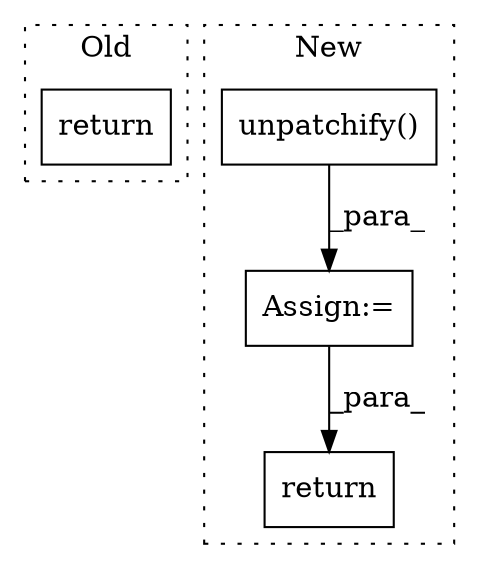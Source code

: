 digraph G {
subgraph cluster0 {
1 [label="return" a="93" s="12234" l="7" shape="box"];
label = "Old";
style="dotted";
}
subgraph cluster1 {
2 [label="unpatchify()" a="75" s="13155,13172" l="16,1" shape="box"];
3 [label="Assign:=" a="68" s="13152" l="3" shape="box"];
4 [label="return" a="93" s="13182" l="7" shape="box"];
label = "New";
style="dotted";
}
2 -> 3 [label="_para_"];
3 -> 4 [label="_para_"];
}